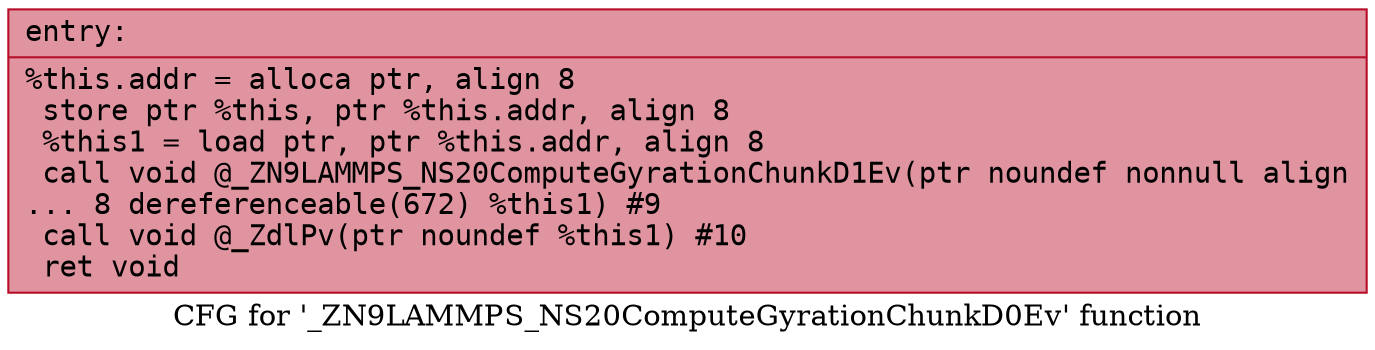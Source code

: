 digraph "CFG for '_ZN9LAMMPS_NS20ComputeGyrationChunkD0Ev' function" {
	label="CFG for '_ZN9LAMMPS_NS20ComputeGyrationChunkD0Ev' function";

	Node0x5561dfa3d320 [shape=record,color="#b70d28ff", style=filled, fillcolor="#b70d2870" fontname="Courier",label="{entry:\l|  %this.addr = alloca ptr, align 8\l  store ptr %this, ptr %this.addr, align 8\l  %this1 = load ptr, ptr %this.addr, align 8\l  call void @_ZN9LAMMPS_NS20ComputeGyrationChunkD1Ev(ptr noundef nonnull align\l... 8 dereferenceable(672) %this1) #9\l  call void @_ZdlPv(ptr noundef %this1) #10\l  ret void\l}"];
}
